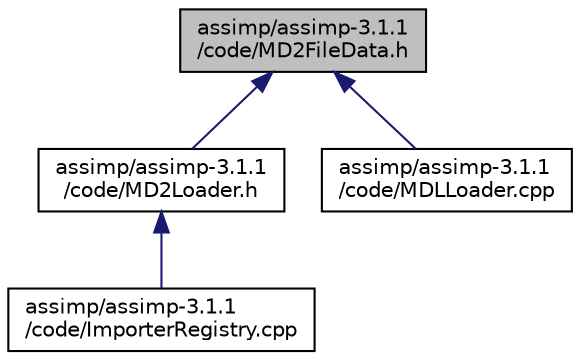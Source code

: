 digraph "assimp/assimp-3.1.1/code/MD2FileData.h"
{
  edge [fontname="Helvetica",fontsize="10",labelfontname="Helvetica",labelfontsize="10"];
  node [fontname="Helvetica",fontsize="10",shape=record];
  Node1 [label="assimp/assimp-3.1.1\l/code/MD2FileData.h",height=0.2,width=0.4,color="black", fillcolor="grey75", style="filled", fontcolor="black"];
  Node1 -> Node2 [dir="back",color="midnightblue",fontsize="10",style="solid",fontname="Helvetica"];
  Node2 [label="assimp/assimp-3.1.1\l/code/MD2Loader.h",height=0.2,width=0.4,color="black", fillcolor="white", style="filled",URL="$_m_d2_loader_8h.html",tooltip="Declaration of the .MD2 importer class. "];
  Node2 -> Node3 [dir="back",color="midnightblue",fontsize="10",style="solid",fontname="Helvetica"];
  Node3 [label="assimp/assimp-3.1.1\l/code/ImporterRegistry.cpp",height=0.2,width=0.4,color="black", fillcolor="white", style="filled",URL="$_importer_registry_8cpp.html"];
  Node1 -> Node4 [dir="back",color="midnightblue",fontsize="10",style="solid",fontname="Helvetica"];
  Node4 [label="assimp/assimp-3.1.1\l/code/MDLLoader.cpp",height=0.2,width=0.4,color="black", fillcolor="white", style="filled",URL="$_m_d_l_loader_8cpp.html",tooltip="Implementation of the main parts of the MDL importer class TODO Cleanup and further testing of some p..."];
}
